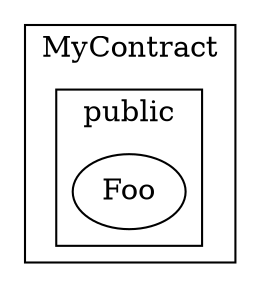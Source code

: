 digraph parent {
	subgraph cluster_MyContract {
		graph [label=MyContract]
		subgraph cluster_MyContract_internal {
			graph [label=internal]
		}
		subgraph cluster_MyContract_public {
			graph [label=public]
			Foo
		}
		subgraph cluster_MyContract_external {
			graph [label=external]
		}
		subgraph cluster_MyContract_default {
			graph [label=default]
		}
	}
}
